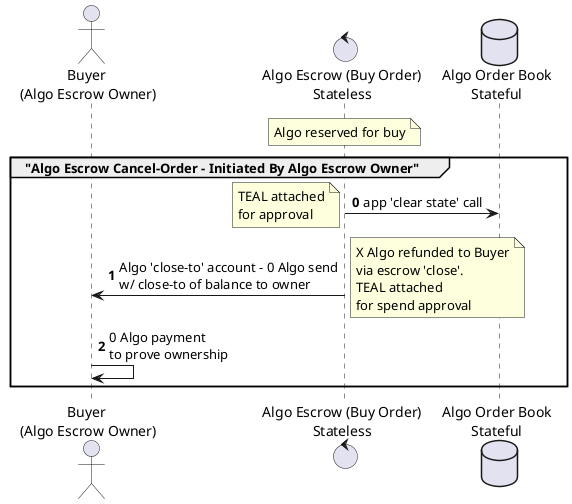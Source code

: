 @startuml
actor "Buyer \n(Algo Escrow Owner)" as Buyer
control "Algo Escrow (Buy Order)\nStateless" as AlgoEscrow
database "Algo Order Book\nStateful" as AlgoOB
note over AlgoEscrow: Algo reserved for buy

group "Algo Escrow Cancel-Order - Initiated By Algo Escrow Owner"
autonumber 0
AlgoEscrow -> AlgoOB: app 'clear state' call
note left: TEAL attached\nfor approval
AlgoEscrow -> Buyer: Algo 'close-to' account - 0 Algo send\nw/ close-to of balance to owner
note right: X Algo refunded to Buyer\nvia escrow 'close'.\nTEAL attached\nfor spend approval
Buyer -> Buyer: 0 Algo payment\nto prove ownership
end

@enduml
